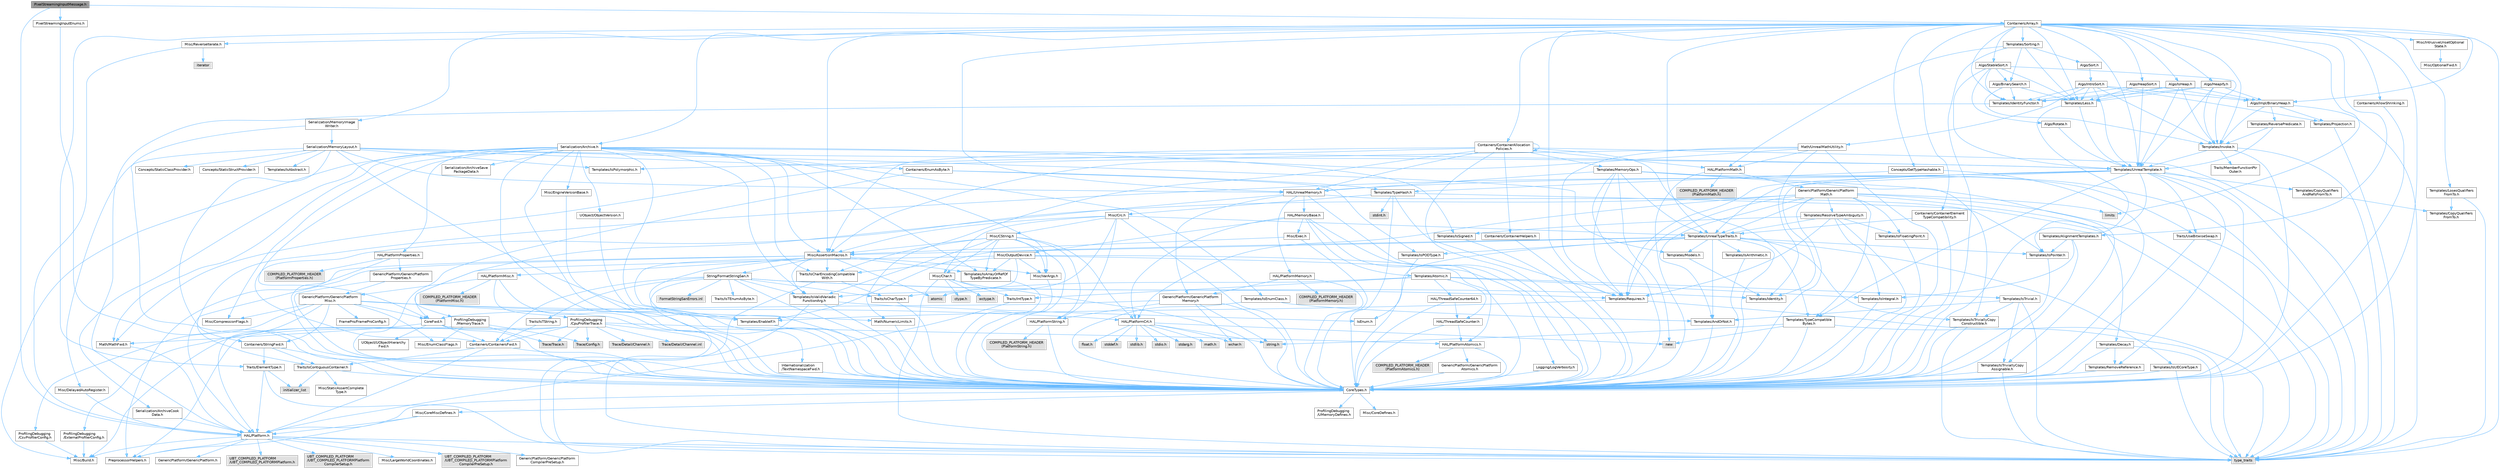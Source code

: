 digraph "PixelStreamingInputMessage.h"
{
 // INTERACTIVE_SVG=YES
 // LATEX_PDF_SIZE
  bgcolor="transparent";
  edge [fontname=Helvetica,fontsize=10,labelfontname=Helvetica,labelfontsize=10];
  node [fontname=Helvetica,fontsize=10,shape=box,height=0.2,width=0.4];
  Node1 [id="Node000001",label="PixelStreamingInputMessage.h",height=0.2,width=0.4,color="gray40", fillcolor="grey60", style="filled", fontcolor="black",tooltip=" "];
  Node1 -> Node2 [id="edge1_Node000001_Node000002",color="steelblue1",style="solid",tooltip=" "];
  Node2 [id="Node000002",label="PixelStreamingInputEnums.h",height=0.2,width=0.4,color="grey40", fillcolor="white", style="filled",URL="$d1/de0/PixelStreamingInputEnums_8h.html",tooltip=" "];
  Node2 -> Node3 [id="edge2_Node000002_Node000003",color="steelblue1",style="solid",tooltip=" "];
  Node3 [id="Node000003",label="CoreTypes.h",height=0.2,width=0.4,color="grey40", fillcolor="white", style="filled",URL="$dc/dec/CoreTypes_8h.html",tooltip=" "];
  Node3 -> Node4 [id="edge3_Node000003_Node000004",color="steelblue1",style="solid",tooltip=" "];
  Node4 [id="Node000004",label="HAL/Platform.h",height=0.2,width=0.4,color="grey40", fillcolor="white", style="filled",URL="$d9/dd0/Platform_8h.html",tooltip=" "];
  Node4 -> Node5 [id="edge4_Node000004_Node000005",color="steelblue1",style="solid",tooltip=" "];
  Node5 [id="Node000005",label="Misc/Build.h",height=0.2,width=0.4,color="grey40", fillcolor="white", style="filled",URL="$d3/dbb/Build_8h.html",tooltip=" "];
  Node4 -> Node6 [id="edge5_Node000004_Node000006",color="steelblue1",style="solid",tooltip=" "];
  Node6 [id="Node000006",label="Misc/LargeWorldCoordinates.h",height=0.2,width=0.4,color="grey40", fillcolor="white", style="filled",URL="$d2/dcb/LargeWorldCoordinates_8h.html",tooltip=" "];
  Node4 -> Node7 [id="edge6_Node000004_Node000007",color="steelblue1",style="solid",tooltip=" "];
  Node7 [id="Node000007",label="type_traits",height=0.2,width=0.4,color="grey60", fillcolor="#E0E0E0", style="filled",tooltip=" "];
  Node4 -> Node8 [id="edge7_Node000004_Node000008",color="steelblue1",style="solid",tooltip=" "];
  Node8 [id="Node000008",label="PreprocessorHelpers.h",height=0.2,width=0.4,color="grey40", fillcolor="white", style="filled",URL="$db/ddb/PreprocessorHelpers_8h.html",tooltip=" "];
  Node4 -> Node9 [id="edge8_Node000004_Node000009",color="steelblue1",style="solid",tooltip=" "];
  Node9 [id="Node000009",label="UBT_COMPILED_PLATFORM\l/UBT_COMPILED_PLATFORMPlatform\lCompilerPreSetup.h",height=0.2,width=0.4,color="grey60", fillcolor="#E0E0E0", style="filled",tooltip=" "];
  Node4 -> Node10 [id="edge9_Node000004_Node000010",color="steelblue1",style="solid",tooltip=" "];
  Node10 [id="Node000010",label="GenericPlatform/GenericPlatform\lCompilerPreSetup.h",height=0.2,width=0.4,color="grey40", fillcolor="white", style="filled",URL="$d9/dc8/GenericPlatformCompilerPreSetup_8h.html",tooltip=" "];
  Node4 -> Node11 [id="edge10_Node000004_Node000011",color="steelblue1",style="solid",tooltip=" "];
  Node11 [id="Node000011",label="GenericPlatform/GenericPlatform.h",height=0.2,width=0.4,color="grey40", fillcolor="white", style="filled",URL="$d6/d84/GenericPlatform_8h.html",tooltip=" "];
  Node4 -> Node12 [id="edge11_Node000004_Node000012",color="steelblue1",style="solid",tooltip=" "];
  Node12 [id="Node000012",label="UBT_COMPILED_PLATFORM\l/UBT_COMPILED_PLATFORMPlatform.h",height=0.2,width=0.4,color="grey60", fillcolor="#E0E0E0", style="filled",tooltip=" "];
  Node4 -> Node13 [id="edge12_Node000004_Node000013",color="steelblue1",style="solid",tooltip=" "];
  Node13 [id="Node000013",label="UBT_COMPILED_PLATFORM\l/UBT_COMPILED_PLATFORMPlatform\lCompilerSetup.h",height=0.2,width=0.4,color="grey60", fillcolor="#E0E0E0", style="filled",tooltip=" "];
  Node3 -> Node14 [id="edge13_Node000003_Node000014",color="steelblue1",style="solid",tooltip=" "];
  Node14 [id="Node000014",label="ProfilingDebugging\l/UMemoryDefines.h",height=0.2,width=0.4,color="grey40", fillcolor="white", style="filled",URL="$d2/da2/UMemoryDefines_8h.html",tooltip=" "];
  Node3 -> Node15 [id="edge14_Node000003_Node000015",color="steelblue1",style="solid",tooltip=" "];
  Node15 [id="Node000015",label="Misc/CoreMiscDefines.h",height=0.2,width=0.4,color="grey40", fillcolor="white", style="filled",URL="$da/d38/CoreMiscDefines_8h.html",tooltip=" "];
  Node15 -> Node4 [id="edge15_Node000015_Node000004",color="steelblue1",style="solid",tooltip=" "];
  Node15 -> Node8 [id="edge16_Node000015_Node000008",color="steelblue1",style="solid",tooltip=" "];
  Node3 -> Node16 [id="edge17_Node000003_Node000016",color="steelblue1",style="solid",tooltip=" "];
  Node16 [id="Node000016",label="Misc/CoreDefines.h",height=0.2,width=0.4,color="grey40", fillcolor="white", style="filled",URL="$d3/dd2/CoreDefines_8h.html",tooltip=" "];
  Node1 -> Node17 [id="edge18_Node000001_Node000017",color="steelblue1",style="solid",tooltip=" "];
  Node17 [id="Node000017",label="Containers/Array.h",height=0.2,width=0.4,color="grey40", fillcolor="white", style="filled",URL="$df/dd0/Array_8h.html",tooltip=" "];
  Node17 -> Node3 [id="edge19_Node000017_Node000003",color="steelblue1",style="solid",tooltip=" "];
  Node17 -> Node18 [id="edge20_Node000017_Node000018",color="steelblue1",style="solid",tooltip=" "];
  Node18 [id="Node000018",label="Misc/AssertionMacros.h",height=0.2,width=0.4,color="grey40", fillcolor="white", style="filled",URL="$d0/dfa/AssertionMacros_8h.html",tooltip=" "];
  Node18 -> Node3 [id="edge21_Node000018_Node000003",color="steelblue1",style="solid",tooltip=" "];
  Node18 -> Node4 [id="edge22_Node000018_Node000004",color="steelblue1",style="solid",tooltip=" "];
  Node18 -> Node19 [id="edge23_Node000018_Node000019",color="steelblue1",style="solid",tooltip=" "];
  Node19 [id="Node000019",label="HAL/PlatformMisc.h",height=0.2,width=0.4,color="grey40", fillcolor="white", style="filled",URL="$d0/df5/PlatformMisc_8h.html",tooltip=" "];
  Node19 -> Node3 [id="edge24_Node000019_Node000003",color="steelblue1",style="solid",tooltip=" "];
  Node19 -> Node20 [id="edge25_Node000019_Node000020",color="steelblue1",style="solid",tooltip=" "];
  Node20 [id="Node000020",label="GenericPlatform/GenericPlatform\lMisc.h",height=0.2,width=0.4,color="grey40", fillcolor="white", style="filled",URL="$db/d9a/GenericPlatformMisc_8h.html",tooltip=" "];
  Node20 -> Node21 [id="edge26_Node000020_Node000021",color="steelblue1",style="solid",tooltip=" "];
  Node21 [id="Node000021",label="Containers/StringFwd.h",height=0.2,width=0.4,color="grey40", fillcolor="white", style="filled",URL="$df/d37/StringFwd_8h.html",tooltip=" "];
  Node21 -> Node3 [id="edge27_Node000021_Node000003",color="steelblue1",style="solid",tooltip=" "];
  Node21 -> Node22 [id="edge28_Node000021_Node000022",color="steelblue1",style="solid",tooltip=" "];
  Node22 [id="Node000022",label="Traits/ElementType.h",height=0.2,width=0.4,color="grey40", fillcolor="white", style="filled",URL="$d5/d4f/ElementType_8h.html",tooltip=" "];
  Node22 -> Node4 [id="edge29_Node000022_Node000004",color="steelblue1",style="solid",tooltip=" "];
  Node22 -> Node23 [id="edge30_Node000022_Node000023",color="steelblue1",style="solid",tooltip=" "];
  Node23 [id="Node000023",label="initializer_list",height=0.2,width=0.4,color="grey60", fillcolor="#E0E0E0", style="filled",tooltip=" "];
  Node22 -> Node7 [id="edge31_Node000022_Node000007",color="steelblue1",style="solid",tooltip=" "];
  Node21 -> Node24 [id="edge32_Node000021_Node000024",color="steelblue1",style="solid",tooltip=" "];
  Node24 [id="Node000024",label="Traits/IsContiguousContainer.h",height=0.2,width=0.4,color="grey40", fillcolor="white", style="filled",URL="$d5/d3c/IsContiguousContainer_8h.html",tooltip=" "];
  Node24 -> Node3 [id="edge33_Node000024_Node000003",color="steelblue1",style="solid",tooltip=" "];
  Node24 -> Node25 [id="edge34_Node000024_Node000025",color="steelblue1",style="solid",tooltip=" "];
  Node25 [id="Node000025",label="Misc/StaticAssertComplete\lType.h",height=0.2,width=0.4,color="grey40", fillcolor="white", style="filled",URL="$d5/d4e/StaticAssertCompleteType_8h.html",tooltip=" "];
  Node24 -> Node23 [id="edge35_Node000024_Node000023",color="steelblue1",style="solid",tooltip=" "];
  Node20 -> Node26 [id="edge36_Node000020_Node000026",color="steelblue1",style="solid",tooltip=" "];
  Node26 [id="Node000026",label="CoreFwd.h",height=0.2,width=0.4,color="grey40", fillcolor="white", style="filled",URL="$d1/d1e/CoreFwd_8h.html",tooltip=" "];
  Node26 -> Node3 [id="edge37_Node000026_Node000003",color="steelblue1",style="solid",tooltip=" "];
  Node26 -> Node27 [id="edge38_Node000026_Node000027",color="steelblue1",style="solid",tooltip=" "];
  Node27 [id="Node000027",label="Containers/ContainersFwd.h",height=0.2,width=0.4,color="grey40", fillcolor="white", style="filled",URL="$d4/d0a/ContainersFwd_8h.html",tooltip=" "];
  Node27 -> Node4 [id="edge39_Node000027_Node000004",color="steelblue1",style="solid",tooltip=" "];
  Node27 -> Node3 [id="edge40_Node000027_Node000003",color="steelblue1",style="solid",tooltip=" "];
  Node27 -> Node24 [id="edge41_Node000027_Node000024",color="steelblue1",style="solid",tooltip=" "];
  Node26 -> Node28 [id="edge42_Node000026_Node000028",color="steelblue1",style="solid",tooltip=" "];
  Node28 [id="Node000028",label="Math/MathFwd.h",height=0.2,width=0.4,color="grey40", fillcolor="white", style="filled",URL="$d2/d10/MathFwd_8h.html",tooltip=" "];
  Node28 -> Node4 [id="edge43_Node000028_Node000004",color="steelblue1",style="solid",tooltip=" "];
  Node26 -> Node29 [id="edge44_Node000026_Node000029",color="steelblue1",style="solid",tooltip=" "];
  Node29 [id="Node000029",label="UObject/UObjectHierarchy\lFwd.h",height=0.2,width=0.4,color="grey40", fillcolor="white", style="filled",URL="$d3/d13/UObjectHierarchyFwd_8h.html",tooltip=" "];
  Node20 -> Node3 [id="edge45_Node000020_Node000003",color="steelblue1",style="solid",tooltip=" "];
  Node20 -> Node30 [id="edge46_Node000020_Node000030",color="steelblue1",style="solid",tooltip=" "];
  Node30 [id="Node000030",label="FramePro/FrameProConfig.h",height=0.2,width=0.4,color="grey40", fillcolor="white", style="filled",URL="$d7/d90/FrameProConfig_8h.html",tooltip=" "];
  Node20 -> Node31 [id="edge47_Node000020_Node000031",color="steelblue1",style="solid",tooltip=" "];
  Node31 [id="Node000031",label="HAL/PlatformCrt.h",height=0.2,width=0.4,color="grey40", fillcolor="white", style="filled",URL="$d8/d75/PlatformCrt_8h.html",tooltip=" "];
  Node31 -> Node32 [id="edge48_Node000031_Node000032",color="steelblue1",style="solid",tooltip=" "];
  Node32 [id="Node000032",label="new",height=0.2,width=0.4,color="grey60", fillcolor="#E0E0E0", style="filled",tooltip=" "];
  Node31 -> Node33 [id="edge49_Node000031_Node000033",color="steelblue1",style="solid",tooltip=" "];
  Node33 [id="Node000033",label="wchar.h",height=0.2,width=0.4,color="grey60", fillcolor="#E0E0E0", style="filled",tooltip=" "];
  Node31 -> Node34 [id="edge50_Node000031_Node000034",color="steelblue1",style="solid",tooltip=" "];
  Node34 [id="Node000034",label="stddef.h",height=0.2,width=0.4,color="grey60", fillcolor="#E0E0E0", style="filled",tooltip=" "];
  Node31 -> Node35 [id="edge51_Node000031_Node000035",color="steelblue1",style="solid",tooltip=" "];
  Node35 [id="Node000035",label="stdlib.h",height=0.2,width=0.4,color="grey60", fillcolor="#E0E0E0", style="filled",tooltip=" "];
  Node31 -> Node36 [id="edge52_Node000031_Node000036",color="steelblue1",style="solid",tooltip=" "];
  Node36 [id="Node000036",label="stdio.h",height=0.2,width=0.4,color="grey60", fillcolor="#E0E0E0", style="filled",tooltip=" "];
  Node31 -> Node37 [id="edge53_Node000031_Node000037",color="steelblue1",style="solid",tooltip=" "];
  Node37 [id="Node000037",label="stdarg.h",height=0.2,width=0.4,color="grey60", fillcolor="#E0E0E0", style="filled",tooltip=" "];
  Node31 -> Node38 [id="edge54_Node000031_Node000038",color="steelblue1",style="solid",tooltip=" "];
  Node38 [id="Node000038",label="math.h",height=0.2,width=0.4,color="grey60", fillcolor="#E0E0E0", style="filled",tooltip=" "];
  Node31 -> Node39 [id="edge55_Node000031_Node000039",color="steelblue1",style="solid",tooltip=" "];
  Node39 [id="Node000039",label="float.h",height=0.2,width=0.4,color="grey60", fillcolor="#E0E0E0", style="filled",tooltip=" "];
  Node31 -> Node40 [id="edge56_Node000031_Node000040",color="steelblue1",style="solid",tooltip=" "];
  Node40 [id="Node000040",label="string.h",height=0.2,width=0.4,color="grey60", fillcolor="#E0E0E0", style="filled",tooltip=" "];
  Node20 -> Node41 [id="edge57_Node000020_Node000041",color="steelblue1",style="solid",tooltip=" "];
  Node41 [id="Node000041",label="Math/NumericLimits.h",height=0.2,width=0.4,color="grey40", fillcolor="white", style="filled",URL="$df/d1b/NumericLimits_8h.html",tooltip=" "];
  Node41 -> Node3 [id="edge58_Node000041_Node000003",color="steelblue1",style="solid",tooltip=" "];
  Node20 -> Node42 [id="edge59_Node000020_Node000042",color="steelblue1",style="solid",tooltip=" "];
  Node42 [id="Node000042",label="Misc/CompressionFlags.h",height=0.2,width=0.4,color="grey40", fillcolor="white", style="filled",URL="$d9/d76/CompressionFlags_8h.html",tooltip=" "];
  Node20 -> Node43 [id="edge60_Node000020_Node000043",color="steelblue1",style="solid",tooltip=" "];
  Node43 [id="Node000043",label="Misc/EnumClassFlags.h",height=0.2,width=0.4,color="grey40", fillcolor="white", style="filled",URL="$d8/de7/EnumClassFlags_8h.html",tooltip=" "];
  Node20 -> Node44 [id="edge61_Node000020_Node000044",color="steelblue1",style="solid",tooltip=" "];
  Node44 [id="Node000044",label="ProfilingDebugging\l/CsvProfilerConfig.h",height=0.2,width=0.4,color="grey40", fillcolor="white", style="filled",URL="$d3/d88/CsvProfilerConfig_8h.html",tooltip=" "];
  Node44 -> Node5 [id="edge62_Node000044_Node000005",color="steelblue1",style="solid",tooltip=" "];
  Node20 -> Node45 [id="edge63_Node000020_Node000045",color="steelblue1",style="solid",tooltip=" "];
  Node45 [id="Node000045",label="ProfilingDebugging\l/ExternalProfilerConfig.h",height=0.2,width=0.4,color="grey40", fillcolor="white", style="filled",URL="$d3/dbb/ExternalProfilerConfig_8h.html",tooltip=" "];
  Node45 -> Node5 [id="edge64_Node000045_Node000005",color="steelblue1",style="solid",tooltip=" "];
  Node19 -> Node46 [id="edge65_Node000019_Node000046",color="steelblue1",style="solid",tooltip=" "];
  Node46 [id="Node000046",label="COMPILED_PLATFORM_HEADER\l(PlatformMisc.h)",height=0.2,width=0.4,color="grey60", fillcolor="#E0E0E0", style="filled",tooltip=" "];
  Node19 -> Node47 [id="edge66_Node000019_Node000047",color="steelblue1",style="solid",tooltip=" "];
  Node47 [id="Node000047",label="ProfilingDebugging\l/CpuProfilerTrace.h",height=0.2,width=0.4,color="grey40", fillcolor="white", style="filled",URL="$da/dcb/CpuProfilerTrace_8h.html",tooltip=" "];
  Node47 -> Node3 [id="edge67_Node000047_Node000003",color="steelblue1",style="solid",tooltip=" "];
  Node47 -> Node27 [id="edge68_Node000047_Node000027",color="steelblue1",style="solid",tooltip=" "];
  Node47 -> Node48 [id="edge69_Node000047_Node000048",color="steelblue1",style="solid",tooltip=" "];
  Node48 [id="Node000048",label="HAL/PlatformAtomics.h",height=0.2,width=0.4,color="grey40", fillcolor="white", style="filled",URL="$d3/d36/PlatformAtomics_8h.html",tooltip=" "];
  Node48 -> Node3 [id="edge70_Node000048_Node000003",color="steelblue1",style="solid",tooltip=" "];
  Node48 -> Node49 [id="edge71_Node000048_Node000049",color="steelblue1",style="solid",tooltip=" "];
  Node49 [id="Node000049",label="GenericPlatform/GenericPlatform\lAtomics.h",height=0.2,width=0.4,color="grey40", fillcolor="white", style="filled",URL="$da/d72/GenericPlatformAtomics_8h.html",tooltip=" "];
  Node49 -> Node3 [id="edge72_Node000049_Node000003",color="steelblue1",style="solid",tooltip=" "];
  Node48 -> Node50 [id="edge73_Node000048_Node000050",color="steelblue1",style="solid",tooltip=" "];
  Node50 [id="Node000050",label="COMPILED_PLATFORM_HEADER\l(PlatformAtomics.h)",height=0.2,width=0.4,color="grey60", fillcolor="#E0E0E0", style="filled",tooltip=" "];
  Node47 -> Node8 [id="edge74_Node000047_Node000008",color="steelblue1",style="solid",tooltip=" "];
  Node47 -> Node5 [id="edge75_Node000047_Node000005",color="steelblue1",style="solid",tooltip=" "];
  Node47 -> Node51 [id="edge76_Node000047_Node000051",color="steelblue1",style="solid",tooltip=" "];
  Node51 [id="Node000051",label="Trace/Config.h",height=0.2,width=0.4,color="grey60", fillcolor="#E0E0E0", style="filled",tooltip=" "];
  Node47 -> Node52 [id="edge77_Node000047_Node000052",color="steelblue1",style="solid",tooltip=" "];
  Node52 [id="Node000052",label="Trace/Detail/Channel.h",height=0.2,width=0.4,color="grey60", fillcolor="#E0E0E0", style="filled",tooltip=" "];
  Node47 -> Node53 [id="edge78_Node000047_Node000053",color="steelblue1",style="solid",tooltip=" "];
  Node53 [id="Node000053",label="Trace/Detail/Channel.inl",height=0.2,width=0.4,color="grey60", fillcolor="#E0E0E0", style="filled",tooltip=" "];
  Node47 -> Node54 [id="edge79_Node000047_Node000054",color="steelblue1",style="solid",tooltip=" "];
  Node54 [id="Node000054",label="Trace/Trace.h",height=0.2,width=0.4,color="grey60", fillcolor="#E0E0E0", style="filled",tooltip=" "];
  Node18 -> Node8 [id="edge80_Node000018_Node000008",color="steelblue1",style="solid",tooltip=" "];
  Node18 -> Node55 [id="edge81_Node000018_Node000055",color="steelblue1",style="solid",tooltip=" "];
  Node55 [id="Node000055",label="Templates/EnableIf.h",height=0.2,width=0.4,color="grey40", fillcolor="white", style="filled",URL="$d7/d60/EnableIf_8h.html",tooltip=" "];
  Node55 -> Node3 [id="edge82_Node000055_Node000003",color="steelblue1",style="solid",tooltip=" "];
  Node18 -> Node56 [id="edge83_Node000018_Node000056",color="steelblue1",style="solid",tooltip=" "];
  Node56 [id="Node000056",label="Templates/IsArrayOrRefOf\lTypeByPredicate.h",height=0.2,width=0.4,color="grey40", fillcolor="white", style="filled",URL="$d6/da1/IsArrayOrRefOfTypeByPredicate_8h.html",tooltip=" "];
  Node56 -> Node3 [id="edge84_Node000056_Node000003",color="steelblue1",style="solid",tooltip=" "];
  Node18 -> Node57 [id="edge85_Node000018_Node000057",color="steelblue1",style="solid",tooltip=" "];
  Node57 [id="Node000057",label="Templates/IsValidVariadic\lFunctionArg.h",height=0.2,width=0.4,color="grey40", fillcolor="white", style="filled",URL="$d0/dc8/IsValidVariadicFunctionArg_8h.html",tooltip=" "];
  Node57 -> Node3 [id="edge86_Node000057_Node000003",color="steelblue1",style="solid",tooltip=" "];
  Node57 -> Node58 [id="edge87_Node000057_Node000058",color="steelblue1",style="solid",tooltip=" "];
  Node58 [id="Node000058",label="IsEnum.h",height=0.2,width=0.4,color="grey40", fillcolor="white", style="filled",URL="$d4/de5/IsEnum_8h.html",tooltip=" "];
  Node57 -> Node7 [id="edge88_Node000057_Node000007",color="steelblue1",style="solid",tooltip=" "];
  Node18 -> Node59 [id="edge89_Node000018_Node000059",color="steelblue1",style="solid",tooltip=" "];
  Node59 [id="Node000059",label="Traits/IsCharEncodingCompatible\lWith.h",height=0.2,width=0.4,color="grey40", fillcolor="white", style="filled",URL="$df/dd1/IsCharEncodingCompatibleWith_8h.html",tooltip=" "];
  Node59 -> Node7 [id="edge90_Node000059_Node000007",color="steelblue1",style="solid",tooltip=" "];
  Node59 -> Node60 [id="edge91_Node000059_Node000060",color="steelblue1",style="solid",tooltip=" "];
  Node60 [id="Node000060",label="Traits/IsCharType.h",height=0.2,width=0.4,color="grey40", fillcolor="white", style="filled",URL="$db/d51/IsCharType_8h.html",tooltip=" "];
  Node60 -> Node3 [id="edge92_Node000060_Node000003",color="steelblue1",style="solid",tooltip=" "];
  Node18 -> Node61 [id="edge93_Node000018_Node000061",color="steelblue1",style="solid",tooltip=" "];
  Node61 [id="Node000061",label="Misc/VarArgs.h",height=0.2,width=0.4,color="grey40", fillcolor="white", style="filled",URL="$d5/d6f/VarArgs_8h.html",tooltip=" "];
  Node61 -> Node3 [id="edge94_Node000061_Node000003",color="steelblue1",style="solid",tooltip=" "];
  Node18 -> Node62 [id="edge95_Node000018_Node000062",color="steelblue1",style="solid",tooltip=" "];
  Node62 [id="Node000062",label="String/FormatStringSan.h",height=0.2,width=0.4,color="grey40", fillcolor="white", style="filled",URL="$d3/d8b/FormatStringSan_8h.html",tooltip=" "];
  Node62 -> Node7 [id="edge96_Node000062_Node000007",color="steelblue1",style="solid",tooltip=" "];
  Node62 -> Node3 [id="edge97_Node000062_Node000003",color="steelblue1",style="solid",tooltip=" "];
  Node62 -> Node63 [id="edge98_Node000062_Node000063",color="steelblue1",style="solid",tooltip=" "];
  Node63 [id="Node000063",label="Templates/Requires.h",height=0.2,width=0.4,color="grey40", fillcolor="white", style="filled",URL="$dc/d96/Requires_8h.html",tooltip=" "];
  Node63 -> Node55 [id="edge99_Node000063_Node000055",color="steelblue1",style="solid",tooltip=" "];
  Node63 -> Node7 [id="edge100_Node000063_Node000007",color="steelblue1",style="solid",tooltip=" "];
  Node62 -> Node64 [id="edge101_Node000062_Node000064",color="steelblue1",style="solid",tooltip=" "];
  Node64 [id="Node000064",label="Templates/Identity.h",height=0.2,width=0.4,color="grey40", fillcolor="white", style="filled",URL="$d0/dd5/Identity_8h.html",tooltip=" "];
  Node62 -> Node57 [id="edge102_Node000062_Node000057",color="steelblue1",style="solid",tooltip=" "];
  Node62 -> Node60 [id="edge103_Node000062_Node000060",color="steelblue1",style="solid",tooltip=" "];
  Node62 -> Node65 [id="edge104_Node000062_Node000065",color="steelblue1",style="solid",tooltip=" "];
  Node65 [id="Node000065",label="Traits/IsTEnumAsByte.h",height=0.2,width=0.4,color="grey40", fillcolor="white", style="filled",URL="$d1/de6/IsTEnumAsByte_8h.html",tooltip=" "];
  Node62 -> Node66 [id="edge105_Node000062_Node000066",color="steelblue1",style="solid",tooltip=" "];
  Node66 [id="Node000066",label="Traits/IsTString.h",height=0.2,width=0.4,color="grey40", fillcolor="white", style="filled",URL="$d0/df8/IsTString_8h.html",tooltip=" "];
  Node66 -> Node27 [id="edge106_Node000066_Node000027",color="steelblue1",style="solid",tooltip=" "];
  Node62 -> Node27 [id="edge107_Node000062_Node000027",color="steelblue1",style="solid",tooltip=" "];
  Node62 -> Node67 [id="edge108_Node000062_Node000067",color="steelblue1",style="solid",tooltip=" "];
  Node67 [id="Node000067",label="FormatStringSanErrors.inl",height=0.2,width=0.4,color="grey60", fillcolor="#E0E0E0", style="filled",tooltip=" "];
  Node18 -> Node68 [id="edge109_Node000018_Node000068",color="steelblue1",style="solid",tooltip=" "];
  Node68 [id="Node000068",label="atomic",height=0.2,width=0.4,color="grey60", fillcolor="#E0E0E0", style="filled",tooltip=" "];
  Node17 -> Node69 [id="edge110_Node000017_Node000069",color="steelblue1",style="solid",tooltip=" "];
  Node69 [id="Node000069",label="Misc/IntrusiveUnsetOptional\lState.h",height=0.2,width=0.4,color="grey40", fillcolor="white", style="filled",URL="$d2/d0a/IntrusiveUnsetOptionalState_8h.html",tooltip=" "];
  Node69 -> Node70 [id="edge111_Node000069_Node000070",color="steelblue1",style="solid",tooltip=" "];
  Node70 [id="Node000070",label="Misc/OptionalFwd.h",height=0.2,width=0.4,color="grey40", fillcolor="white", style="filled",URL="$dc/d50/OptionalFwd_8h.html",tooltip=" "];
  Node17 -> Node71 [id="edge112_Node000017_Node000071",color="steelblue1",style="solid",tooltip=" "];
  Node71 [id="Node000071",label="Misc/ReverseIterate.h",height=0.2,width=0.4,color="grey40", fillcolor="white", style="filled",URL="$db/de3/ReverseIterate_8h.html",tooltip=" "];
  Node71 -> Node4 [id="edge113_Node000071_Node000004",color="steelblue1",style="solid",tooltip=" "];
  Node71 -> Node72 [id="edge114_Node000071_Node000072",color="steelblue1",style="solid",tooltip=" "];
  Node72 [id="Node000072",label="iterator",height=0.2,width=0.4,color="grey60", fillcolor="#E0E0E0", style="filled",tooltip=" "];
  Node17 -> Node73 [id="edge115_Node000017_Node000073",color="steelblue1",style="solid",tooltip=" "];
  Node73 [id="Node000073",label="HAL/UnrealMemory.h",height=0.2,width=0.4,color="grey40", fillcolor="white", style="filled",URL="$d9/d96/UnrealMemory_8h.html",tooltip=" "];
  Node73 -> Node3 [id="edge116_Node000073_Node000003",color="steelblue1",style="solid",tooltip=" "];
  Node73 -> Node74 [id="edge117_Node000073_Node000074",color="steelblue1",style="solid",tooltip=" "];
  Node74 [id="Node000074",label="GenericPlatform/GenericPlatform\lMemory.h",height=0.2,width=0.4,color="grey40", fillcolor="white", style="filled",URL="$dd/d22/GenericPlatformMemory_8h.html",tooltip=" "];
  Node74 -> Node26 [id="edge118_Node000074_Node000026",color="steelblue1",style="solid",tooltip=" "];
  Node74 -> Node3 [id="edge119_Node000074_Node000003",color="steelblue1",style="solid",tooltip=" "];
  Node74 -> Node75 [id="edge120_Node000074_Node000075",color="steelblue1",style="solid",tooltip=" "];
  Node75 [id="Node000075",label="HAL/PlatformString.h",height=0.2,width=0.4,color="grey40", fillcolor="white", style="filled",URL="$db/db5/PlatformString_8h.html",tooltip=" "];
  Node75 -> Node3 [id="edge121_Node000075_Node000003",color="steelblue1",style="solid",tooltip=" "];
  Node75 -> Node76 [id="edge122_Node000075_Node000076",color="steelblue1",style="solid",tooltip=" "];
  Node76 [id="Node000076",label="COMPILED_PLATFORM_HEADER\l(PlatformString.h)",height=0.2,width=0.4,color="grey60", fillcolor="#E0E0E0", style="filled",tooltip=" "];
  Node74 -> Node40 [id="edge123_Node000074_Node000040",color="steelblue1",style="solid",tooltip=" "];
  Node74 -> Node33 [id="edge124_Node000074_Node000033",color="steelblue1",style="solid",tooltip=" "];
  Node73 -> Node77 [id="edge125_Node000073_Node000077",color="steelblue1",style="solid",tooltip=" "];
  Node77 [id="Node000077",label="HAL/MemoryBase.h",height=0.2,width=0.4,color="grey40", fillcolor="white", style="filled",URL="$d6/d9f/MemoryBase_8h.html",tooltip=" "];
  Node77 -> Node3 [id="edge126_Node000077_Node000003",color="steelblue1",style="solid",tooltip=" "];
  Node77 -> Node48 [id="edge127_Node000077_Node000048",color="steelblue1",style="solid",tooltip=" "];
  Node77 -> Node31 [id="edge128_Node000077_Node000031",color="steelblue1",style="solid",tooltip=" "];
  Node77 -> Node78 [id="edge129_Node000077_Node000078",color="steelblue1",style="solid",tooltip=" "];
  Node78 [id="Node000078",label="Misc/Exec.h",height=0.2,width=0.4,color="grey40", fillcolor="white", style="filled",URL="$de/ddb/Exec_8h.html",tooltip=" "];
  Node78 -> Node3 [id="edge130_Node000078_Node000003",color="steelblue1",style="solid",tooltip=" "];
  Node78 -> Node18 [id="edge131_Node000078_Node000018",color="steelblue1",style="solid",tooltip=" "];
  Node77 -> Node79 [id="edge132_Node000077_Node000079",color="steelblue1",style="solid",tooltip=" "];
  Node79 [id="Node000079",label="Misc/OutputDevice.h",height=0.2,width=0.4,color="grey40", fillcolor="white", style="filled",URL="$d7/d32/OutputDevice_8h.html",tooltip=" "];
  Node79 -> Node26 [id="edge133_Node000079_Node000026",color="steelblue1",style="solid",tooltip=" "];
  Node79 -> Node3 [id="edge134_Node000079_Node000003",color="steelblue1",style="solid",tooltip=" "];
  Node79 -> Node80 [id="edge135_Node000079_Node000080",color="steelblue1",style="solid",tooltip=" "];
  Node80 [id="Node000080",label="Logging/LogVerbosity.h",height=0.2,width=0.4,color="grey40", fillcolor="white", style="filled",URL="$d2/d8f/LogVerbosity_8h.html",tooltip=" "];
  Node80 -> Node3 [id="edge136_Node000080_Node000003",color="steelblue1",style="solid",tooltip=" "];
  Node79 -> Node61 [id="edge137_Node000079_Node000061",color="steelblue1",style="solid",tooltip=" "];
  Node79 -> Node56 [id="edge138_Node000079_Node000056",color="steelblue1",style="solid",tooltip=" "];
  Node79 -> Node57 [id="edge139_Node000079_Node000057",color="steelblue1",style="solid",tooltip=" "];
  Node79 -> Node59 [id="edge140_Node000079_Node000059",color="steelblue1",style="solid",tooltip=" "];
  Node77 -> Node81 [id="edge141_Node000077_Node000081",color="steelblue1",style="solid",tooltip=" "];
  Node81 [id="Node000081",label="Templates/Atomic.h",height=0.2,width=0.4,color="grey40", fillcolor="white", style="filled",URL="$d3/d91/Atomic_8h.html",tooltip=" "];
  Node81 -> Node82 [id="edge142_Node000081_Node000082",color="steelblue1",style="solid",tooltip=" "];
  Node82 [id="Node000082",label="HAL/ThreadSafeCounter.h",height=0.2,width=0.4,color="grey40", fillcolor="white", style="filled",URL="$dc/dc9/ThreadSafeCounter_8h.html",tooltip=" "];
  Node82 -> Node3 [id="edge143_Node000082_Node000003",color="steelblue1",style="solid",tooltip=" "];
  Node82 -> Node48 [id="edge144_Node000082_Node000048",color="steelblue1",style="solid",tooltip=" "];
  Node81 -> Node83 [id="edge145_Node000081_Node000083",color="steelblue1",style="solid",tooltip=" "];
  Node83 [id="Node000083",label="HAL/ThreadSafeCounter64.h",height=0.2,width=0.4,color="grey40", fillcolor="white", style="filled",URL="$d0/d12/ThreadSafeCounter64_8h.html",tooltip=" "];
  Node83 -> Node3 [id="edge146_Node000083_Node000003",color="steelblue1",style="solid",tooltip=" "];
  Node83 -> Node82 [id="edge147_Node000083_Node000082",color="steelblue1",style="solid",tooltip=" "];
  Node81 -> Node84 [id="edge148_Node000081_Node000084",color="steelblue1",style="solid",tooltip=" "];
  Node84 [id="Node000084",label="Templates/IsIntegral.h",height=0.2,width=0.4,color="grey40", fillcolor="white", style="filled",URL="$da/d64/IsIntegral_8h.html",tooltip=" "];
  Node84 -> Node3 [id="edge149_Node000084_Node000003",color="steelblue1",style="solid",tooltip=" "];
  Node81 -> Node85 [id="edge150_Node000081_Node000085",color="steelblue1",style="solid",tooltip=" "];
  Node85 [id="Node000085",label="Templates/IsTrivial.h",height=0.2,width=0.4,color="grey40", fillcolor="white", style="filled",URL="$da/d4c/IsTrivial_8h.html",tooltip=" "];
  Node85 -> Node86 [id="edge151_Node000085_Node000086",color="steelblue1",style="solid",tooltip=" "];
  Node86 [id="Node000086",label="Templates/AndOrNot.h",height=0.2,width=0.4,color="grey40", fillcolor="white", style="filled",URL="$db/d0a/AndOrNot_8h.html",tooltip=" "];
  Node86 -> Node3 [id="edge152_Node000086_Node000003",color="steelblue1",style="solid",tooltip=" "];
  Node85 -> Node87 [id="edge153_Node000085_Node000087",color="steelblue1",style="solid",tooltip=" "];
  Node87 [id="Node000087",label="Templates/IsTriviallyCopy\lConstructible.h",height=0.2,width=0.4,color="grey40", fillcolor="white", style="filled",URL="$d3/d78/IsTriviallyCopyConstructible_8h.html",tooltip=" "];
  Node87 -> Node3 [id="edge154_Node000087_Node000003",color="steelblue1",style="solid",tooltip=" "];
  Node87 -> Node7 [id="edge155_Node000087_Node000007",color="steelblue1",style="solid",tooltip=" "];
  Node85 -> Node88 [id="edge156_Node000085_Node000088",color="steelblue1",style="solid",tooltip=" "];
  Node88 [id="Node000088",label="Templates/IsTriviallyCopy\lAssignable.h",height=0.2,width=0.4,color="grey40", fillcolor="white", style="filled",URL="$d2/df2/IsTriviallyCopyAssignable_8h.html",tooltip=" "];
  Node88 -> Node3 [id="edge157_Node000088_Node000003",color="steelblue1",style="solid",tooltip=" "];
  Node88 -> Node7 [id="edge158_Node000088_Node000007",color="steelblue1",style="solid",tooltip=" "];
  Node85 -> Node7 [id="edge159_Node000085_Node000007",color="steelblue1",style="solid",tooltip=" "];
  Node81 -> Node89 [id="edge160_Node000081_Node000089",color="steelblue1",style="solid",tooltip=" "];
  Node89 [id="Node000089",label="Traits/IntType.h",height=0.2,width=0.4,color="grey40", fillcolor="white", style="filled",URL="$d7/deb/IntType_8h.html",tooltip=" "];
  Node89 -> Node4 [id="edge161_Node000089_Node000004",color="steelblue1",style="solid",tooltip=" "];
  Node81 -> Node68 [id="edge162_Node000081_Node000068",color="steelblue1",style="solid",tooltip=" "];
  Node73 -> Node90 [id="edge163_Node000073_Node000090",color="steelblue1",style="solid",tooltip=" "];
  Node90 [id="Node000090",label="HAL/PlatformMemory.h",height=0.2,width=0.4,color="grey40", fillcolor="white", style="filled",URL="$de/d68/PlatformMemory_8h.html",tooltip=" "];
  Node90 -> Node3 [id="edge164_Node000090_Node000003",color="steelblue1",style="solid",tooltip=" "];
  Node90 -> Node74 [id="edge165_Node000090_Node000074",color="steelblue1",style="solid",tooltip=" "];
  Node90 -> Node91 [id="edge166_Node000090_Node000091",color="steelblue1",style="solid",tooltip=" "];
  Node91 [id="Node000091",label="COMPILED_PLATFORM_HEADER\l(PlatformMemory.h)",height=0.2,width=0.4,color="grey60", fillcolor="#E0E0E0", style="filled",tooltip=" "];
  Node73 -> Node92 [id="edge167_Node000073_Node000092",color="steelblue1",style="solid",tooltip=" "];
  Node92 [id="Node000092",label="ProfilingDebugging\l/MemoryTrace.h",height=0.2,width=0.4,color="grey40", fillcolor="white", style="filled",URL="$da/dd7/MemoryTrace_8h.html",tooltip=" "];
  Node92 -> Node4 [id="edge168_Node000092_Node000004",color="steelblue1",style="solid",tooltip=" "];
  Node92 -> Node43 [id="edge169_Node000092_Node000043",color="steelblue1",style="solid",tooltip=" "];
  Node92 -> Node51 [id="edge170_Node000092_Node000051",color="steelblue1",style="solid",tooltip=" "];
  Node92 -> Node54 [id="edge171_Node000092_Node000054",color="steelblue1",style="solid",tooltip=" "];
  Node73 -> Node93 [id="edge172_Node000073_Node000093",color="steelblue1",style="solid",tooltip=" "];
  Node93 [id="Node000093",label="Templates/IsPointer.h",height=0.2,width=0.4,color="grey40", fillcolor="white", style="filled",URL="$d7/d05/IsPointer_8h.html",tooltip=" "];
  Node93 -> Node3 [id="edge173_Node000093_Node000003",color="steelblue1",style="solid",tooltip=" "];
  Node17 -> Node94 [id="edge174_Node000017_Node000094",color="steelblue1",style="solid",tooltip=" "];
  Node94 [id="Node000094",label="Templates/UnrealTypeTraits.h",height=0.2,width=0.4,color="grey40", fillcolor="white", style="filled",URL="$d2/d2d/UnrealTypeTraits_8h.html",tooltip=" "];
  Node94 -> Node3 [id="edge175_Node000094_Node000003",color="steelblue1",style="solid",tooltip=" "];
  Node94 -> Node93 [id="edge176_Node000094_Node000093",color="steelblue1",style="solid",tooltip=" "];
  Node94 -> Node18 [id="edge177_Node000094_Node000018",color="steelblue1",style="solid",tooltip=" "];
  Node94 -> Node86 [id="edge178_Node000094_Node000086",color="steelblue1",style="solid",tooltip=" "];
  Node94 -> Node55 [id="edge179_Node000094_Node000055",color="steelblue1",style="solid",tooltip=" "];
  Node94 -> Node95 [id="edge180_Node000094_Node000095",color="steelblue1",style="solid",tooltip=" "];
  Node95 [id="Node000095",label="Templates/IsArithmetic.h",height=0.2,width=0.4,color="grey40", fillcolor="white", style="filled",URL="$d2/d5d/IsArithmetic_8h.html",tooltip=" "];
  Node95 -> Node3 [id="edge181_Node000095_Node000003",color="steelblue1",style="solid",tooltip=" "];
  Node94 -> Node58 [id="edge182_Node000094_Node000058",color="steelblue1",style="solid",tooltip=" "];
  Node94 -> Node96 [id="edge183_Node000094_Node000096",color="steelblue1",style="solid",tooltip=" "];
  Node96 [id="Node000096",label="Templates/Models.h",height=0.2,width=0.4,color="grey40", fillcolor="white", style="filled",URL="$d3/d0c/Models_8h.html",tooltip=" "];
  Node96 -> Node64 [id="edge184_Node000096_Node000064",color="steelblue1",style="solid",tooltip=" "];
  Node94 -> Node97 [id="edge185_Node000094_Node000097",color="steelblue1",style="solid",tooltip=" "];
  Node97 [id="Node000097",label="Templates/IsPODType.h",height=0.2,width=0.4,color="grey40", fillcolor="white", style="filled",URL="$d7/db1/IsPODType_8h.html",tooltip=" "];
  Node97 -> Node3 [id="edge186_Node000097_Node000003",color="steelblue1",style="solid",tooltip=" "];
  Node94 -> Node98 [id="edge187_Node000094_Node000098",color="steelblue1",style="solid",tooltip=" "];
  Node98 [id="Node000098",label="Templates/IsUECoreType.h",height=0.2,width=0.4,color="grey40", fillcolor="white", style="filled",URL="$d1/db8/IsUECoreType_8h.html",tooltip=" "];
  Node98 -> Node3 [id="edge188_Node000098_Node000003",color="steelblue1",style="solid",tooltip=" "];
  Node98 -> Node7 [id="edge189_Node000098_Node000007",color="steelblue1",style="solid",tooltip=" "];
  Node94 -> Node87 [id="edge190_Node000094_Node000087",color="steelblue1",style="solid",tooltip=" "];
  Node17 -> Node99 [id="edge191_Node000017_Node000099",color="steelblue1",style="solid",tooltip=" "];
  Node99 [id="Node000099",label="Templates/UnrealTemplate.h",height=0.2,width=0.4,color="grey40", fillcolor="white", style="filled",URL="$d4/d24/UnrealTemplate_8h.html",tooltip=" "];
  Node99 -> Node3 [id="edge192_Node000099_Node000003",color="steelblue1",style="solid",tooltip=" "];
  Node99 -> Node93 [id="edge193_Node000099_Node000093",color="steelblue1",style="solid",tooltip=" "];
  Node99 -> Node73 [id="edge194_Node000099_Node000073",color="steelblue1",style="solid",tooltip=" "];
  Node99 -> Node100 [id="edge195_Node000099_Node000100",color="steelblue1",style="solid",tooltip=" "];
  Node100 [id="Node000100",label="Templates/CopyQualifiers\lAndRefsFromTo.h",height=0.2,width=0.4,color="grey40", fillcolor="white", style="filled",URL="$d3/db3/CopyQualifiersAndRefsFromTo_8h.html",tooltip=" "];
  Node100 -> Node101 [id="edge196_Node000100_Node000101",color="steelblue1",style="solid",tooltip=" "];
  Node101 [id="Node000101",label="Templates/CopyQualifiers\lFromTo.h",height=0.2,width=0.4,color="grey40", fillcolor="white", style="filled",URL="$d5/db4/CopyQualifiersFromTo_8h.html",tooltip=" "];
  Node99 -> Node94 [id="edge197_Node000099_Node000094",color="steelblue1",style="solid",tooltip=" "];
  Node99 -> Node102 [id="edge198_Node000099_Node000102",color="steelblue1",style="solid",tooltip=" "];
  Node102 [id="Node000102",label="Templates/RemoveReference.h",height=0.2,width=0.4,color="grey40", fillcolor="white", style="filled",URL="$da/dbe/RemoveReference_8h.html",tooltip=" "];
  Node102 -> Node3 [id="edge199_Node000102_Node000003",color="steelblue1",style="solid",tooltip=" "];
  Node99 -> Node63 [id="edge200_Node000099_Node000063",color="steelblue1",style="solid",tooltip=" "];
  Node99 -> Node103 [id="edge201_Node000099_Node000103",color="steelblue1",style="solid",tooltip=" "];
  Node103 [id="Node000103",label="Templates/TypeCompatible\lBytes.h",height=0.2,width=0.4,color="grey40", fillcolor="white", style="filled",URL="$df/d0a/TypeCompatibleBytes_8h.html",tooltip=" "];
  Node103 -> Node3 [id="edge202_Node000103_Node000003",color="steelblue1",style="solid",tooltip=" "];
  Node103 -> Node40 [id="edge203_Node000103_Node000040",color="steelblue1",style="solid",tooltip=" "];
  Node103 -> Node32 [id="edge204_Node000103_Node000032",color="steelblue1",style="solid",tooltip=" "];
  Node103 -> Node7 [id="edge205_Node000103_Node000007",color="steelblue1",style="solid",tooltip=" "];
  Node99 -> Node64 [id="edge206_Node000099_Node000064",color="steelblue1",style="solid",tooltip=" "];
  Node99 -> Node24 [id="edge207_Node000099_Node000024",color="steelblue1",style="solid",tooltip=" "];
  Node99 -> Node104 [id="edge208_Node000099_Node000104",color="steelblue1",style="solid",tooltip=" "];
  Node104 [id="Node000104",label="Traits/UseBitwiseSwap.h",height=0.2,width=0.4,color="grey40", fillcolor="white", style="filled",URL="$db/df3/UseBitwiseSwap_8h.html",tooltip=" "];
  Node104 -> Node3 [id="edge209_Node000104_Node000003",color="steelblue1",style="solid",tooltip=" "];
  Node104 -> Node7 [id="edge210_Node000104_Node000007",color="steelblue1",style="solid",tooltip=" "];
  Node99 -> Node7 [id="edge211_Node000099_Node000007",color="steelblue1",style="solid",tooltip=" "];
  Node17 -> Node105 [id="edge212_Node000017_Node000105",color="steelblue1",style="solid",tooltip=" "];
  Node105 [id="Node000105",label="Containers/AllowShrinking.h",height=0.2,width=0.4,color="grey40", fillcolor="white", style="filled",URL="$d7/d1a/AllowShrinking_8h.html",tooltip=" "];
  Node105 -> Node3 [id="edge213_Node000105_Node000003",color="steelblue1",style="solid",tooltip=" "];
  Node17 -> Node106 [id="edge214_Node000017_Node000106",color="steelblue1",style="solid",tooltip=" "];
  Node106 [id="Node000106",label="Containers/ContainerAllocation\lPolicies.h",height=0.2,width=0.4,color="grey40", fillcolor="white", style="filled",URL="$d7/dff/ContainerAllocationPolicies_8h.html",tooltip=" "];
  Node106 -> Node3 [id="edge215_Node000106_Node000003",color="steelblue1",style="solid",tooltip=" "];
  Node106 -> Node107 [id="edge216_Node000106_Node000107",color="steelblue1",style="solid",tooltip=" "];
  Node107 [id="Node000107",label="Containers/ContainerHelpers.h",height=0.2,width=0.4,color="grey40", fillcolor="white", style="filled",URL="$d7/d33/ContainerHelpers_8h.html",tooltip=" "];
  Node107 -> Node3 [id="edge217_Node000107_Node000003",color="steelblue1",style="solid",tooltip=" "];
  Node106 -> Node106 [id="edge218_Node000106_Node000106",color="steelblue1",style="solid",tooltip=" "];
  Node106 -> Node108 [id="edge219_Node000106_Node000108",color="steelblue1",style="solid",tooltip=" "];
  Node108 [id="Node000108",label="HAL/PlatformMath.h",height=0.2,width=0.4,color="grey40", fillcolor="white", style="filled",URL="$dc/d53/PlatformMath_8h.html",tooltip=" "];
  Node108 -> Node3 [id="edge220_Node000108_Node000003",color="steelblue1",style="solid",tooltip=" "];
  Node108 -> Node109 [id="edge221_Node000108_Node000109",color="steelblue1",style="solid",tooltip=" "];
  Node109 [id="Node000109",label="GenericPlatform/GenericPlatform\lMath.h",height=0.2,width=0.4,color="grey40", fillcolor="white", style="filled",URL="$d5/d79/GenericPlatformMath_8h.html",tooltip=" "];
  Node109 -> Node3 [id="edge222_Node000109_Node000003",color="steelblue1",style="solid",tooltip=" "];
  Node109 -> Node27 [id="edge223_Node000109_Node000027",color="steelblue1",style="solid",tooltip=" "];
  Node109 -> Node31 [id="edge224_Node000109_Node000031",color="steelblue1",style="solid",tooltip=" "];
  Node109 -> Node86 [id="edge225_Node000109_Node000086",color="steelblue1",style="solid",tooltip=" "];
  Node109 -> Node110 [id="edge226_Node000109_Node000110",color="steelblue1",style="solid",tooltip=" "];
  Node110 [id="Node000110",label="Templates/Decay.h",height=0.2,width=0.4,color="grey40", fillcolor="white", style="filled",URL="$dd/d0f/Decay_8h.html",tooltip=" "];
  Node110 -> Node3 [id="edge227_Node000110_Node000003",color="steelblue1",style="solid",tooltip=" "];
  Node110 -> Node102 [id="edge228_Node000110_Node000102",color="steelblue1",style="solid",tooltip=" "];
  Node110 -> Node7 [id="edge229_Node000110_Node000007",color="steelblue1",style="solid",tooltip=" "];
  Node109 -> Node111 [id="edge230_Node000109_Node000111",color="steelblue1",style="solid",tooltip=" "];
  Node111 [id="Node000111",label="Templates/IsFloatingPoint.h",height=0.2,width=0.4,color="grey40", fillcolor="white", style="filled",URL="$d3/d11/IsFloatingPoint_8h.html",tooltip=" "];
  Node111 -> Node3 [id="edge231_Node000111_Node000003",color="steelblue1",style="solid",tooltip=" "];
  Node109 -> Node94 [id="edge232_Node000109_Node000094",color="steelblue1",style="solid",tooltip=" "];
  Node109 -> Node63 [id="edge233_Node000109_Node000063",color="steelblue1",style="solid",tooltip=" "];
  Node109 -> Node112 [id="edge234_Node000109_Node000112",color="steelblue1",style="solid",tooltip=" "];
  Node112 [id="Node000112",label="Templates/ResolveTypeAmbiguity.h",height=0.2,width=0.4,color="grey40", fillcolor="white", style="filled",URL="$df/d1f/ResolveTypeAmbiguity_8h.html",tooltip=" "];
  Node112 -> Node3 [id="edge235_Node000112_Node000003",color="steelblue1",style="solid",tooltip=" "];
  Node112 -> Node111 [id="edge236_Node000112_Node000111",color="steelblue1",style="solid",tooltip=" "];
  Node112 -> Node94 [id="edge237_Node000112_Node000094",color="steelblue1",style="solid",tooltip=" "];
  Node112 -> Node113 [id="edge238_Node000112_Node000113",color="steelblue1",style="solid",tooltip=" "];
  Node113 [id="Node000113",label="Templates/IsSigned.h",height=0.2,width=0.4,color="grey40", fillcolor="white", style="filled",URL="$d8/dd8/IsSigned_8h.html",tooltip=" "];
  Node113 -> Node3 [id="edge239_Node000113_Node000003",color="steelblue1",style="solid",tooltip=" "];
  Node112 -> Node84 [id="edge240_Node000112_Node000084",color="steelblue1",style="solid",tooltip=" "];
  Node112 -> Node63 [id="edge241_Node000112_Node000063",color="steelblue1",style="solid",tooltip=" "];
  Node109 -> Node103 [id="edge242_Node000109_Node000103",color="steelblue1",style="solid",tooltip=" "];
  Node109 -> Node114 [id="edge243_Node000109_Node000114",color="steelblue1",style="solid",tooltip=" "];
  Node114 [id="Node000114",label="limits",height=0.2,width=0.4,color="grey60", fillcolor="#E0E0E0", style="filled",tooltip=" "];
  Node109 -> Node7 [id="edge244_Node000109_Node000007",color="steelblue1",style="solid",tooltip=" "];
  Node108 -> Node115 [id="edge245_Node000108_Node000115",color="steelblue1",style="solid",tooltip=" "];
  Node115 [id="Node000115",label="COMPILED_PLATFORM_HEADER\l(PlatformMath.h)",height=0.2,width=0.4,color="grey60", fillcolor="#E0E0E0", style="filled",tooltip=" "];
  Node106 -> Node73 [id="edge246_Node000106_Node000073",color="steelblue1",style="solid",tooltip=" "];
  Node106 -> Node41 [id="edge247_Node000106_Node000041",color="steelblue1",style="solid",tooltip=" "];
  Node106 -> Node18 [id="edge248_Node000106_Node000018",color="steelblue1",style="solid",tooltip=" "];
  Node106 -> Node116 [id="edge249_Node000106_Node000116",color="steelblue1",style="solid",tooltip=" "];
  Node116 [id="Node000116",label="Templates/IsPolymorphic.h",height=0.2,width=0.4,color="grey40", fillcolor="white", style="filled",URL="$dc/d20/IsPolymorphic_8h.html",tooltip=" "];
  Node106 -> Node117 [id="edge250_Node000106_Node000117",color="steelblue1",style="solid",tooltip=" "];
  Node117 [id="Node000117",label="Templates/MemoryOps.h",height=0.2,width=0.4,color="grey40", fillcolor="white", style="filled",URL="$db/dea/MemoryOps_8h.html",tooltip=" "];
  Node117 -> Node3 [id="edge251_Node000117_Node000003",color="steelblue1",style="solid",tooltip=" "];
  Node117 -> Node73 [id="edge252_Node000117_Node000073",color="steelblue1",style="solid",tooltip=" "];
  Node117 -> Node88 [id="edge253_Node000117_Node000088",color="steelblue1",style="solid",tooltip=" "];
  Node117 -> Node87 [id="edge254_Node000117_Node000087",color="steelblue1",style="solid",tooltip=" "];
  Node117 -> Node63 [id="edge255_Node000117_Node000063",color="steelblue1",style="solid",tooltip=" "];
  Node117 -> Node94 [id="edge256_Node000117_Node000094",color="steelblue1",style="solid",tooltip=" "];
  Node117 -> Node104 [id="edge257_Node000117_Node000104",color="steelblue1",style="solid",tooltip=" "];
  Node117 -> Node32 [id="edge258_Node000117_Node000032",color="steelblue1",style="solid",tooltip=" "];
  Node117 -> Node7 [id="edge259_Node000117_Node000007",color="steelblue1",style="solid",tooltip=" "];
  Node106 -> Node103 [id="edge260_Node000106_Node000103",color="steelblue1",style="solid",tooltip=" "];
  Node106 -> Node7 [id="edge261_Node000106_Node000007",color="steelblue1",style="solid",tooltip=" "];
  Node17 -> Node118 [id="edge262_Node000017_Node000118",color="steelblue1",style="solid",tooltip=" "];
  Node118 [id="Node000118",label="Containers/ContainerElement\lTypeCompatibility.h",height=0.2,width=0.4,color="grey40", fillcolor="white", style="filled",URL="$df/ddf/ContainerElementTypeCompatibility_8h.html",tooltip=" "];
  Node118 -> Node3 [id="edge263_Node000118_Node000003",color="steelblue1",style="solid",tooltip=" "];
  Node118 -> Node94 [id="edge264_Node000118_Node000094",color="steelblue1",style="solid",tooltip=" "];
  Node17 -> Node119 [id="edge265_Node000017_Node000119",color="steelblue1",style="solid",tooltip=" "];
  Node119 [id="Node000119",label="Serialization/Archive.h",height=0.2,width=0.4,color="grey40", fillcolor="white", style="filled",URL="$d7/d3b/Archive_8h.html",tooltip=" "];
  Node119 -> Node26 [id="edge266_Node000119_Node000026",color="steelblue1",style="solid",tooltip=" "];
  Node119 -> Node3 [id="edge267_Node000119_Node000003",color="steelblue1",style="solid",tooltip=" "];
  Node119 -> Node120 [id="edge268_Node000119_Node000120",color="steelblue1",style="solid",tooltip=" "];
  Node120 [id="Node000120",label="HAL/PlatformProperties.h",height=0.2,width=0.4,color="grey40", fillcolor="white", style="filled",URL="$d9/db0/PlatformProperties_8h.html",tooltip=" "];
  Node120 -> Node3 [id="edge269_Node000120_Node000003",color="steelblue1",style="solid",tooltip=" "];
  Node120 -> Node121 [id="edge270_Node000120_Node000121",color="steelblue1",style="solid",tooltip=" "];
  Node121 [id="Node000121",label="GenericPlatform/GenericPlatform\lProperties.h",height=0.2,width=0.4,color="grey40", fillcolor="white", style="filled",URL="$d2/dcd/GenericPlatformProperties_8h.html",tooltip=" "];
  Node121 -> Node3 [id="edge271_Node000121_Node000003",color="steelblue1",style="solid",tooltip=" "];
  Node121 -> Node20 [id="edge272_Node000121_Node000020",color="steelblue1",style="solid",tooltip=" "];
  Node120 -> Node122 [id="edge273_Node000120_Node000122",color="steelblue1",style="solid",tooltip=" "];
  Node122 [id="Node000122",label="COMPILED_PLATFORM_HEADER\l(PlatformProperties.h)",height=0.2,width=0.4,color="grey60", fillcolor="#E0E0E0", style="filled",tooltip=" "];
  Node119 -> Node123 [id="edge274_Node000119_Node000123",color="steelblue1",style="solid",tooltip=" "];
  Node123 [id="Node000123",label="Internationalization\l/TextNamespaceFwd.h",height=0.2,width=0.4,color="grey40", fillcolor="white", style="filled",URL="$d8/d97/TextNamespaceFwd_8h.html",tooltip=" "];
  Node123 -> Node3 [id="edge275_Node000123_Node000003",color="steelblue1",style="solid",tooltip=" "];
  Node119 -> Node28 [id="edge276_Node000119_Node000028",color="steelblue1",style="solid",tooltip=" "];
  Node119 -> Node18 [id="edge277_Node000119_Node000018",color="steelblue1",style="solid",tooltip=" "];
  Node119 -> Node5 [id="edge278_Node000119_Node000005",color="steelblue1",style="solid",tooltip=" "];
  Node119 -> Node42 [id="edge279_Node000119_Node000042",color="steelblue1",style="solid",tooltip=" "];
  Node119 -> Node124 [id="edge280_Node000119_Node000124",color="steelblue1",style="solid",tooltip=" "];
  Node124 [id="Node000124",label="Misc/EngineVersionBase.h",height=0.2,width=0.4,color="grey40", fillcolor="white", style="filled",URL="$d5/d2b/EngineVersionBase_8h.html",tooltip=" "];
  Node124 -> Node3 [id="edge281_Node000124_Node000003",color="steelblue1",style="solid",tooltip=" "];
  Node119 -> Node61 [id="edge282_Node000119_Node000061",color="steelblue1",style="solid",tooltip=" "];
  Node119 -> Node125 [id="edge283_Node000119_Node000125",color="steelblue1",style="solid",tooltip=" "];
  Node125 [id="Node000125",label="Serialization/ArchiveCook\lData.h",height=0.2,width=0.4,color="grey40", fillcolor="white", style="filled",URL="$dc/db6/ArchiveCookData_8h.html",tooltip=" "];
  Node125 -> Node4 [id="edge284_Node000125_Node000004",color="steelblue1",style="solid",tooltip=" "];
  Node119 -> Node126 [id="edge285_Node000119_Node000126",color="steelblue1",style="solid",tooltip=" "];
  Node126 [id="Node000126",label="Serialization/ArchiveSave\lPackageData.h",height=0.2,width=0.4,color="grey40", fillcolor="white", style="filled",URL="$d1/d37/ArchiveSavePackageData_8h.html",tooltip=" "];
  Node119 -> Node55 [id="edge286_Node000119_Node000055",color="steelblue1",style="solid",tooltip=" "];
  Node119 -> Node56 [id="edge287_Node000119_Node000056",color="steelblue1",style="solid",tooltip=" "];
  Node119 -> Node127 [id="edge288_Node000119_Node000127",color="steelblue1",style="solid",tooltip=" "];
  Node127 [id="Node000127",label="Templates/IsEnumClass.h",height=0.2,width=0.4,color="grey40", fillcolor="white", style="filled",URL="$d7/d15/IsEnumClass_8h.html",tooltip=" "];
  Node127 -> Node3 [id="edge289_Node000127_Node000003",color="steelblue1",style="solid",tooltip=" "];
  Node127 -> Node86 [id="edge290_Node000127_Node000086",color="steelblue1",style="solid",tooltip=" "];
  Node119 -> Node113 [id="edge291_Node000119_Node000113",color="steelblue1",style="solid",tooltip=" "];
  Node119 -> Node57 [id="edge292_Node000119_Node000057",color="steelblue1",style="solid",tooltip=" "];
  Node119 -> Node99 [id="edge293_Node000119_Node000099",color="steelblue1",style="solid",tooltip=" "];
  Node119 -> Node59 [id="edge294_Node000119_Node000059",color="steelblue1",style="solid",tooltip=" "];
  Node119 -> Node128 [id="edge295_Node000119_Node000128",color="steelblue1",style="solid",tooltip=" "];
  Node128 [id="Node000128",label="UObject/ObjectVersion.h",height=0.2,width=0.4,color="grey40", fillcolor="white", style="filled",URL="$da/d63/ObjectVersion_8h.html",tooltip=" "];
  Node128 -> Node3 [id="edge296_Node000128_Node000003",color="steelblue1",style="solid",tooltip=" "];
  Node17 -> Node129 [id="edge297_Node000017_Node000129",color="steelblue1",style="solid",tooltip=" "];
  Node129 [id="Node000129",label="Serialization/MemoryImage\lWriter.h",height=0.2,width=0.4,color="grey40", fillcolor="white", style="filled",URL="$d0/d08/MemoryImageWriter_8h.html",tooltip=" "];
  Node129 -> Node3 [id="edge298_Node000129_Node000003",color="steelblue1",style="solid",tooltip=" "];
  Node129 -> Node130 [id="edge299_Node000129_Node000130",color="steelblue1",style="solid",tooltip=" "];
  Node130 [id="Node000130",label="Serialization/MemoryLayout.h",height=0.2,width=0.4,color="grey40", fillcolor="white", style="filled",URL="$d7/d66/MemoryLayout_8h.html",tooltip=" "];
  Node130 -> Node131 [id="edge300_Node000130_Node000131",color="steelblue1",style="solid",tooltip=" "];
  Node131 [id="Node000131",label="Concepts/StaticClassProvider.h",height=0.2,width=0.4,color="grey40", fillcolor="white", style="filled",URL="$dd/d83/StaticClassProvider_8h.html",tooltip=" "];
  Node130 -> Node132 [id="edge301_Node000130_Node000132",color="steelblue1",style="solid",tooltip=" "];
  Node132 [id="Node000132",label="Concepts/StaticStructProvider.h",height=0.2,width=0.4,color="grey40", fillcolor="white", style="filled",URL="$d5/d77/StaticStructProvider_8h.html",tooltip=" "];
  Node130 -> Node133 [id="edge302_Node000130_Node000133",color="steelblue1",style="solid",tooltip=" "];
  Node133 [id="Node000133",label="Containers/EnumAsByte.h",height=0.2,width=0.4,color="grey40", fillcolor="white", style="filled",URL="$d6/d9a/EnumAsByte_8h.html",tooltip=" "];
  Node133 -> Node3 [id="edge303_Node000133_Node000003",color="steelblue1",style="solid",tooltip=" "];
  Node133 -> Node97 [id="edge304_Node000133_Node000097",color="steelblue1",style="solid",tooltip=" "];
  Node133 -> Node134 [id="edge305_Node000133_Node000134",color="steelblue1",style="solid",tooltip=" "];
  Node134 [id="Node000134",label="Templates/TypeHash.h",height=0.2,width=0.4,color="grey40", fillcolor="white", style="filled",URL="$d1/d62/TypeHash_8h.html",tooltip=" "];
  Node134 -> Node3 [id="edge306_Node000134_Node000003",color="steelblue1",style="solid",tooltip=" "];
  Node134 -> Node63 [id="edge307_Node000134_Node000063",color="steelblue1",style="solid",tooltip=" "];
  Node134 -> Node135 [id="edge308_Node000134_Node000135",color="steelblue1",style="solid",tooltip=" "];
  Node135 [id="Node000135",label="Misc/Crc.h",height=0.2,width=0.4,color="grey40", fillcolor="white", style="filled",URL="$d4/dd2/Crc_8h.html",tooltip=" "];
  Node135 -> Node3 [id="edge309_Node000135_Node000003",color="steelblue1",style="solid",tooltip=" "];
  Node135 -> Node75 [id="edge310_Node000135_Node000075",color="steelblue1",style="solid",tooltip=" "];
  Node135 -> Node18 [id="edge311_Node000135_Node000018",color="steelblue1",style="solid",tooltip=" "];
  Node135 -> Node136 [id="edge312_Node000135_Node000136",color="steelblue1",style="solid",tooltip=" "];
  Node136 [id="Node000136",label="Misc/CString.h",height=0.2,width=0.4,color="grey40", fillcolor="white", style="filled",URL="$d2/d49/CString_8h.html",tooltip=" "];
  Node136 -> Node3 [id="edge313_Node000136_Node000003",color="steelblue1",style="solid",tooltip=" "];
  Node136 -> Node31 [id="edge314_Node000136_Node000031",color="steelblue1",style="solid",tooltip=" "];
  Node136 -> Node75 [id="edge315_Node000136_Node000075",color="steelblue1",style="solid",tooltip=" "];
  Node136 -> Node18 [id="edge316_Node000136_Node000018",color="steelblue1",style="solid",tooltip=" "];
  Node136 -> Node137 [id="edge317_Node000136_Node000137",color="steelblue1",style="solid",tooltip=" "];
  Node137 [id="Node000137",label="Misc/Char.h",height=0.2,width=0.4,color="grey40", fillcolor="white", style="filled",URL="$d0/d58/Char_8h.html",tooltip=" "];
  Node137 -> Node3 [id="edge318_Node000137_Node000003",color="steelblue1",style="solid",tooltip=" "];
  Node137 -> Node89 [id="edge319_Node000137_Node000089",color="steelblue1",style="solid",tooltip=" "];
  Node137 -> Node138 [id="edge320_Node000137_Node000138",color="steelblue1",style="solid",tooltip=" "];
  Node138 [id="Node000138",label="ctype.h",height=0.2,width=0.4,color="grey60", fillcolor="#E0E0E0", style="filled",tooltip=" "];
  Node137 -> Node139 [id="edge321_Node000137_Node000139",color="steelblue1",style="solid",tooltip=" "];
  Node139 [id="Node000139",label="wctype.h",height=0.2,width=0.4,color="grey60", fillcolor="#E0E0E0", style="filled",tooltip=" "];
  Node137 -> Node7 [id="edge322_Node000137_Node000007",color="steelblue1",style="solid",tooltip=" "];
  Node136 -> Node61 [id="edge323_Node000136_Node000061",color="steelblue1",style="solid",tooltip=" "];
  Node136 -> Node56 [id="edge324_Node000136_Node000056",color="steelblue1",style="solid",tooltip=" "];
  Node136 -> Node57 [id="edge325_Node000136_Node000057",color="steelblue1",style="solid",tooltip=" "];
  Node136 -> Node59 [id="edge326_Node000136_Node000059",color="steelblue1",style="solid",tooltip=" "];
  Node135 -> Node137 [id="edge327_Node000135_Node000137",color="steelblue1",style="solid",tooltip=" "];
  Node135 -> Node94 [id="edge328_Node000135_Node000094",color="steelblue1",style="solid",tooltip=" "];
  Node135 -> Node60 [id="edge329_Node000135_Node000060",color="steelblue1",style="solid",tooltip=" "];
  Node134 -> Node140 [id="edge330_Node000134_Node000140",color="steelblue1",style="solid",tooltip=" "];
  Node140 [id="Node000140",label="stdint.h",height=0.2,width=0.4,color="grey60", fillcolor="#E0E0E0", style="filled",tooltip=" "];
  Node134 -> Node7 [id="edge331_Node000134_Node000007",color="steelblue1",style="solid",tooltip=" "];
  Node130 -> Node21 [id="edge332_Node000130_Node000021",color="steelblue1",style="solid",tooltip=" "];
  Node130 -> Node73 [id="edge333_Node000130_Node000073",color="steelblue1",style="solid",tooltip=" "];
  Node130 -> Node141 [id="edge334_Node000130_Node000141",color="steelblue1",style="solid",tooltip=" "];
  Node141 [id="Node000141",label="Misc/DelayedAutoRegister.h",height=0.2,width=0.4,color="grey40", fillcolor="white", style="filled",URL="$d1/dda/DelayedAutoRegister_8h.html",tooltip=" "];
  Node141 -> Node4 [id="edge335_Node000141_Node000004",color="steelblue1",style="solid",tooltip=" "];
  Node130 -> Node55 [id="edge336_Node000130_Node000055",color="steelblue1",style="solid",tooltip=" "];
  Node130 -> Node142 [id="edge337_Node000130_Node000142",color="steelblue1",style="solid",tooltip=" "];
  Node142 [id="Node000142",label="Templates/IsAbstract.h",height=0.2,width=0.4,color="grey40", fillcolor="white", style="filled",URL="$d8/db7/IsAbstract_8h.html",tooltip=" "];
  Node130 -> Node116 [id="edge338_Node000130_Node000116",color="steelblue1",style="solid",tooltip=" "];
  Node130 -> Node96 [id="edge339_Node000130_Node000096",color="steelblue1",style="solid",tooltip=" "];
  Node130 -> Node99 [id="edge340_Node000130_Node000099",color="steelblue1",style="solid",tooltip=" "];
  Node17 -> Node143 [id="edge341_Node000017_Node000143",color="steelblue1",style="solid",tooltip=" "];
  Node143 [id="Node000143",label="Algo/Heapify.h",height=0.2,width=0.4,color="grey40", fillcolor="white", style="filled",URL="$d0/d2a/Heapify_8h.html",tooltip=" "];
  Node143 -> Node144 [id="edge342_Node000143_Node000144",color="steelblue1",style="solid",tooltip=" "];
  Node144 [id="Node000144",label="Algo/Impl/BinaryHeap.h",height=0.2,width=0.4,color="grey40", fillcolor="white", style="filled",URL="$d7/da3/Algo_2Impl_2BinaryHeap_8h.html",tooltip=" "];
  Node144 -> Node145 [id="edge343_Node000144_Node000145",color="steelblue1",style="solid",tooltip=" "];
  Node145 [id="Node000145",label="Templates/Invoke.h",height=0.2,width=0.4,color="grey40", fillcolor="white", style="filled",URL="$d7/deb/Invoke_8h.html",tooltip=" "];
  Node145 -> Node3 [id="edge344_Node000145_Node000003",color="steelblue1",style="solid",tooltip=" "];
  Node145 -> Node146 [id="edge345_Node000145_Node000146",color="steelblue1",style="solid",tooltip=" "];
  Node146 [id="Node000146",label="Traits/MemberFunctionPtr\lOuter.h",height=0.2,width=0.4,color="grey40", fillcolor="white", style="filled",URL="$db/da7/MemberFunctionPtrOuter_8h.html",tooltip=" "];
  Node145 -> Node99 [id="edge346_Node000145_Node000099",color="steelblue1",style="solid",tooltip=" "];
  Node145 -> Node7 [id="edge347_Node000145_Node000007",color="steelblue1",style="solid",tooltip=" "];
  Node144 -> Node147 [id="edge348_Node000144_Node000147",color="steelblue1",style="solid",tooltip=" "];
  Node147 [id="Node000147",label="Templates/Projection.h",height=0.2,width=0.4,color="grey40", fillcolor="white", style="filled",URL="$d7/df0/Projection_8h.html",tooltip=" "];
  Node147 -> Node7 [id="edge349_Node000147_Node000007",color="steelblue1",style="solid",tooltip=" "];
  Node144 -> Node148 [id="edge350_Node000144_Node000148",color="steelblue1",style="solid",tooltip=" "];
  Node148 [id="Node000148",label="Templates/ReversePredicate.h",height=0.2,width=0.4,color="grey40", fillcolor="white", style="filled",URL="$d8/d28/ReversePredicate_8h.html",tooltip=" "];
  Node148 -> Node145 [id="edge351_Node000148_Node000145",color="steelblue1",style="solid",tooltip=" "];
  Node148 -> Node99 [id="edge352_Node000148_Node000099",color="steelblue1",style="solid",tooltip=" "];
  Node144 -> Node7 [id="edge353_Node000144_Node000007",color="steelblue1",style="solid",tooltip=" "];
  Node143 -> Node149 [id="edge354_Node000143_Node000149",color="steelblue1",style="solid",tooltip=" "];
  Node149 [id="Node000149",label="Templates/IdentityFunctor.h",height=0.2,width=0.4,color="grey40", fillcolor="white", style="filled",URL="$d7/d2e/IdentityFunctor_8h.html",tooltip=" "];
  Node149 -> Node4 [id="edge355_Node000149_Node000004",color="steelblue1",style="solid",tooltip=" "];
  Node143 -> Node145 [id="edge356_Node000143_Node000145",color="steelblue1",style="solid",tooltip=" "];
  Node143 -> Node150 [id="edge357_Node000143_Node000150",color="steelblue1",style="solid",tooltip=" "];
  Node150 [id="Node000150",label="Templates/Less.h",height=0.2,width=0.4,color="grey40", fillcolor="white", style="filled",URL="$de/dc8/Less_8h.html",tooltip=" "];
  Node150 -> Node3 [id="edge358_Node000150_Node000003",color="steelblue1",style="solid",tooltip=" "];
  Node150 -> Node99 [id="edge359_Node000150_Node000099",color="steelblue1",style="solid",tooltip=" "];
  Node143 -> Node99 [id="edge360_Node000143_Node000099",color="steelblue1",style="solid",tooltip=" "];
  Node17 -> Node151 [id="edge361_Node000017_Node000151",color="steelblue1",style="solid",tooltip=" "];
  Node151 [id="Node000151",label="Algo/HeapSort.h",height=0.2,width=0.4,color="grey40", fillcolor="white", style="filled",URL="$d3/d92/HeapSort_8h.html",tooltip=" "];
  Node151 -> Node144 [id="edge362_Node000151_Node000144",color="steelblue1",style="solid",tooltip=" "];
  Node151 -> Node149 [id="edge363_Node000151_Node000149",color="steelblue1",style="solid",tooltip=" "];
  Node151 -> Node150 [id="edge364_Node000151_Node000150",color="steelblue1",style="solid",tooltip=" "];
  Node151 -> Node99 [id="edge365_Node000151_Node000099",color="steelblue1",style="solid",tooltip=" "];
  Node17 -> Node152 [id="edge366_Node000017_Node000152",color="steelblue1",style="solid",tooltip=" "];
  Node152 [id="Node000152",label="Algo/IsHeap.h",height=0.2,width=0.4,color="grey40", fillcolor="white", style="filled",URL="$de/d32/IsHeap_8h.html",tooltip=" "];
  Node152 -> Node144 [id="edge367_Node000152_Node000144",color="steelblue1",style="solid",tooltip=" "];
  Node152 -> Node149 [id="edge368_Node000152_Node000149",color="steelblue1",style="solid",tooltip=" "];
  Node152 -> Node145 [id="edge369_Node000152_Node000145",color="steelblue1",style="solid",tooltip=" "];
  Node152 -> Node150 [id="edge370_Node000152_Node000150",color="steelblue1",style="solid",tooltip=" "];
  Node152 -> Node99 [id="edge371_Node000152_Node000099",color="steelblue1",style="solid",tooltip=" "];
  Node17 -> Node144 [id="edge372_Node000017_Node000144",color="steelblue1",style="solid",tooltip=" "];
  Node17 -> Node153 [id="edge373_Node000017_Node000153",color="steelblue1",style="solid",tooltip=" "];
  Node153 [id="Node000153",label="Algo/StableSort.h",height=0.2,width=0.4,color="grey40", fillcolor="white", style="filled",URL="$d7/d3c/StableSort_8h.html",tooltip=" "];
  Node153 -> Node154 [id="edge374_Node000153_Node000154",color="steelblue1",style="solid",tooltip=" "];
  Node154 [id="Node000154",label="Algo/BinarySearch.h",height=0.2,width=0.4,color="grey40", fillcolor="white", style="filled",URL="$db/db4/BinarySearch_8h.html",tooltip=" "];
  Node154 -> Node149 [id="edge375_Node000154_Node000149",color="steelblue1",style="solid",tooltip=" "];
  Node154 -> Node145 [id="edge376_Node000154_Node000145",color="steelblue1",style="solid",tooltip=" "];
  Node154 -> Node150 [id="edge377_Node000154_Node000150",color="steelblue1",style="solid",tooltip=" "];
  Node153 -> Node155 [id="edge378_Node000153_Node000155",color="steelblue1",style="solid",tooltip=" "];
  Node155 [id="Node000155",label="Algo/Rotate.h",height=0.2,width=0.4,color="grey40", fillcolor="white", style="filled",URL="$dd/da7/Rotate_8h.html",tooltip=" "];
  Node155 -> Node99 [id="edge379_Node000155_Node000099",color="steelblue1",style="solid",tooltip=" "];
  Node153 -> Node149 [id="edge380_Node000153_Node000149",color="steelblue1",style="solid",tooltip=" "];
  Node153 -> Node145 [id="edge381_Node000153_Node000145",color="steelblue1",style="solid",tooltip=" "];
  Node153 -> Node150 [id="edge382_Node000153_Node000150",color="steelblue1",style="solid",tooltip=" "];
  Node153 -> Node99 [id="edge383_Node000153_Node000099",color="steelblue1",style="solid",tooltip=" "];
  Node17 -> Node156 [id="edge384_Node000017_Node000156",color="steelblue1",style="solid",tooltip=" "];
  Node156 [id="Node000156",label="Concepts/GetTypeHashable.h",height=0.2,width=0.4,color="grey40", fillcolor="white", style="filled",URL="$d3/da2/GetTypeHashable_8h.html",tooltip=" "];
  Node156 -> Node3 [id="edge385_Node000156_Node000003",color="steelblue1",style="solid",tooltip=" "];
  Node156 -> Node134 [id="edge386_Node000156_Node000134",color="steelblue1",style="solid",tooltip=" "];
  Node17 -> Node149 [id="edge387_Node000017_Node000149",color="steelblue1",style="solid",tooltip=" "];
  Node17 -> Node145 [id="edge388_Node000017_Node000145",color="steelblue1",style="solid",tooltip=" "];
  Node17 -> Node150 [id="edge389_Node000017_Node000150",color="steelblue1",style="solid",tooltip=" "];
  Node17 -> Node157 [id="edge390_Node000017_Node000157",color="steelblue1",style="solid",tooltip=" "];
  Node157 [id="Node000157",label="Templates/LosesQualifiers\lFromTo.h",height=0.2,width=0.4,color="grey40", fillcolor="white", style="filled",URL="$d2/db3/LosesQualifiersFromTo_8h.html",tooltip=" "];
  Node157 -> Node101 [id="edge391_Node000157_Node000101",color="steelblue1",style="solid",tooltip=" "];
  Node157 -> Node7 [id="edge392_Node000157_Node000007",color="steelblue1",style="solid",tooltip=" "];
  Node17 -> Node63 [id="edge393_Node000017_Node000063",color="steelblue1",style="solid",tooltip=" "];
  Node17 -> Node158 [id="edge394_Node000017_Node000158",color="steelblue1",style="solid",tooltip=" "];
  Node158 [id="Node000158",label="Templates/Sorting.h",height=0.2,width=0.4,color="grey40", fillcolor="white", style="filled",URL="$d3/d9e/Sorting_8h.html",tooltip=" "];
  Node158 -> Node3 [id="edge395_Node000158_Node000003",color="steelblue1",style="solid",tooltip=" "];
  Node158 -> Node154 [id="edge396_Node000158_Node000154",color="steelblue1",style="solid",tooltip=" "];
  Node158 -> Node159 [id="edge397_Node000158_Node000159",color="steelblue1",style="solid",tooltip=" "];
  Node159 [id="Node000159",label="Algo/Sort.h",height=0.2,width=0.4,color="grey40", fillcolor="white", style="filled",URL="$d1/d87/Sort_8h.html",tooltip=" "];
  Node159 -> Node160 [id="edge398_Node000159_Node000160",color="steelblue1",style="solid",tooltip=" "];
  Node160 [id="Node000160",label="Algo/IntroSort.h",height=0.2,width=0.4,color="grey40", fillcolor="white", style="filled",URL="$d3/db3/IntroSort_8h.html",tooltip=" "];
  Node160 -> Node144 [id="edge399_Node000160_Node000144",color="steelblue1",style="solid",tooltip=" "];
  Node160 -> Node161 [id="edge400_Node000160_Node000161",color="steelblue1",style="solid",tooltip=" "];
  Node161 [id="Node000161",label="Math/UnrealMathUtility.h",height=0.2,width=0.4,color="grey40", fillcolor="white", style="filled",URL="$db/db8/UnrealMathUtility_8h.html",tooltip=" "];
  Node161 -> Node3 [id="edge401_Node000161_Node000003",color="steelblue1",style="solid",tooltip=" "];
  Node161 -> Node18 [id="edge402_Node000161_Node000018",color="steelblue1",style="solid",tooltip=" "];
  Node161 -> Node108 [id="edge403_Node000161_Node000108",color="steelblue1",style="solid",tooltip=" "];
  Node161 -> Node28 [id="edge404_Node000161_Node000028",color="steelblue1",style="solid",tooltip=" "];
  Node161 -> Node64 [id="edge405_Node000161_Node000064",color="steelblue1",style="solid",tooltip=" "];
  Node161 -> Node63 [id="edge406_Node000161_Node000063",color="steelblue1",style="solid",tooltip=" "];
  Node160 -> Node149 [id="edge407_Node000160_Node000149",color="steelblue1",style="solid",tooltip=" "];
  Node160 -> Node145 [id="edge408_Node000160_Node000145",color="steelblue1",style="solid",tooltip=" "];
  Node160 -> Node147 [id="edge409_Node000160_Node000147",color="steelblue1",style="solid",tooltip=" "];
  Node160 -> Node150 [id="edge410_Node000160_Node000150",color="steelblue1",style="solid",tooltip=" "];
  Node160 -> Node99 [id="edge411_Node000160_Node000099",color="steelblue1",style="solid",tooltip=" "];
  Node158 -> Node108 [id="edge412_Node000158_Node000108",color="steelblue1",style="solid",tooltip=" "];
  Node158 -> Node150 [id="edge413_Node000158_Node000150",color="steelblue1",style="solid",tooltip=" "];
  Node17 -> Node162 [id="edge414_Node000017_Node000162",color="steelblue1",style="solid",tooltip=" "];
  Node162 [id="Node000162",label="Templates/AlignmentTemplates.h",height=0.2,width=0.4,color="grey40", fillcolor="white", style="filled",URL="$dd/d32/AlignmentTemplates_8h.html",tooltip=" "];
  Node162 -> Node3 [id="edge415_Node000162_Node000003",color="steelblue1",style="solid",tooltip=" "];
  Node162 -> Node84 [id="edge416_Node000162_Node000084",color="steelblue1",style="solid",tooltip=" "];
  Node162 -> Node93 [id="edge417_Node000162_Node000093",color="steelblue1",style="solid",tooltip=" "];
  Node17 -> Node22 [id="edge418_Node000017_Node000022",color="steelblue1",style="solid",tooltip=" "];
  Node17 -> Node114 [id="edge419_Node000017_Node000114",color="steelblue1",style="solid",tooltip=" "];
  Node17 -> Node7 [id="edge420_Node000017_Node000007",color="steelblue1",style="solid",tooltip=" "];
  Node1 -> Node4 [id="edge421_Node000001_Node000004",color="steelblue1",style="solid",tooltip=" "];
}
